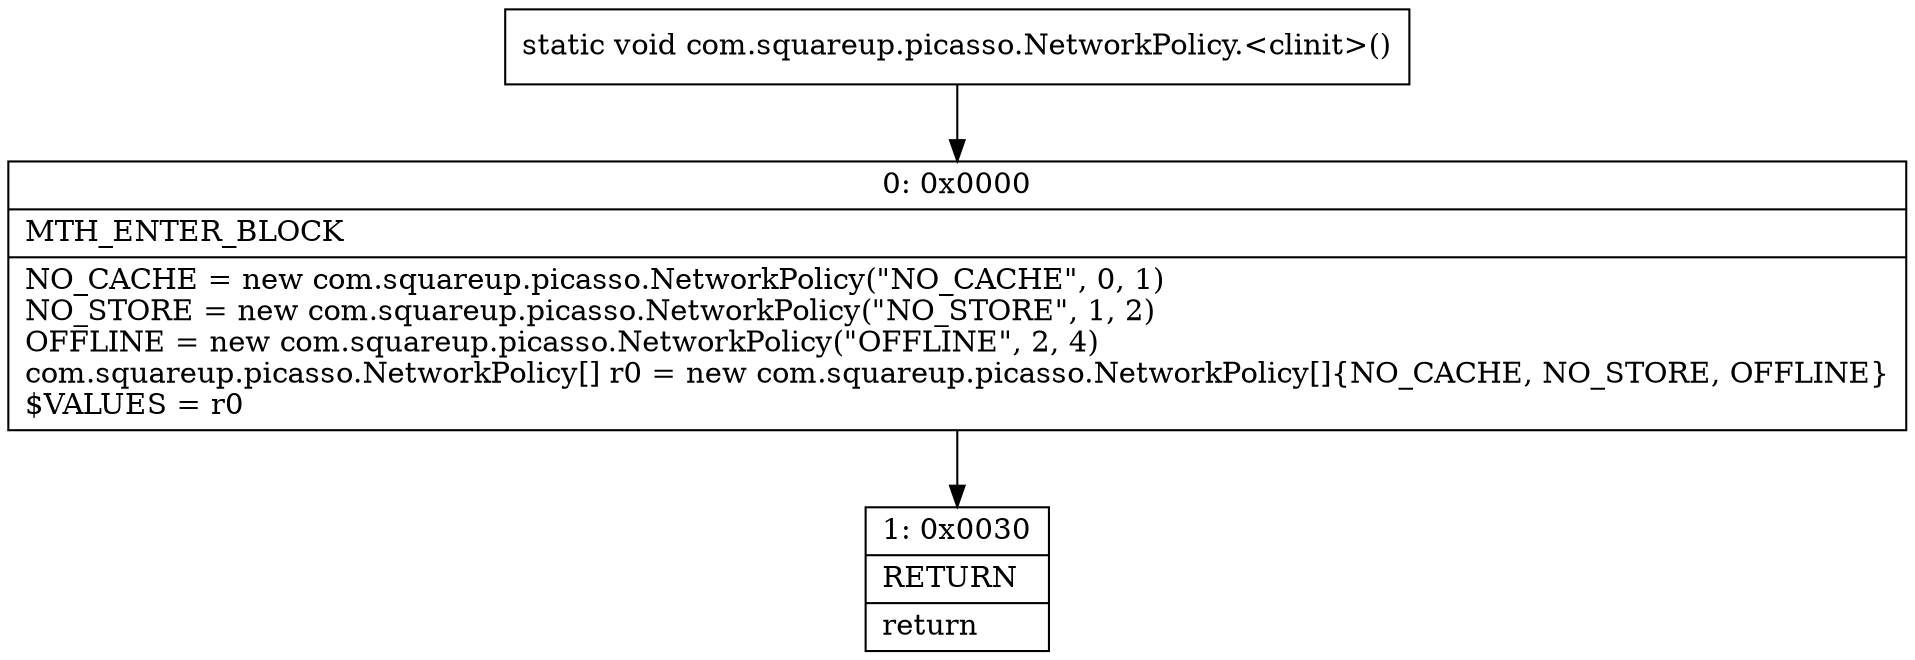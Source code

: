 digraph "CFG forcom.squareup.picasso.NetworkPolicy.\<clinit\>()V" {
Node_0 [shape=record,label="{0\:\ 0x0000|MTH_ENTER_BLOCK\l|NO_CACHE = new com.squareup.picasso.NetworkPolicy(\"NO_CACHE\", 0, 1)\lNO_STORE = new com.squareup.picasso.NetworkPolicy(\"NO_STORE\", 1, 2)\lOFFLINE = new com.squareup.picasso.NetworkPolicy(\"OFFLINE\", 2, 4)\lcom.squareup.picasso.NetworkPolicy[] r0 = new com.squareup.picasso.NetworkPolicy[]\{NO_CACHE, NO_STORE, OFFLINE\}\l$VALUES = r0\l}"];
Node_1 [shape=record,label="{1\:\ 0x0030|RETURN\l|return\l}"];
MethodNode[shape=record,label="{static void com.squareup.picasso.NetworkPolicy.\<clinit\>() }"];
MethodNode -> Node_0;
Node_0 -> Node_1;
}


